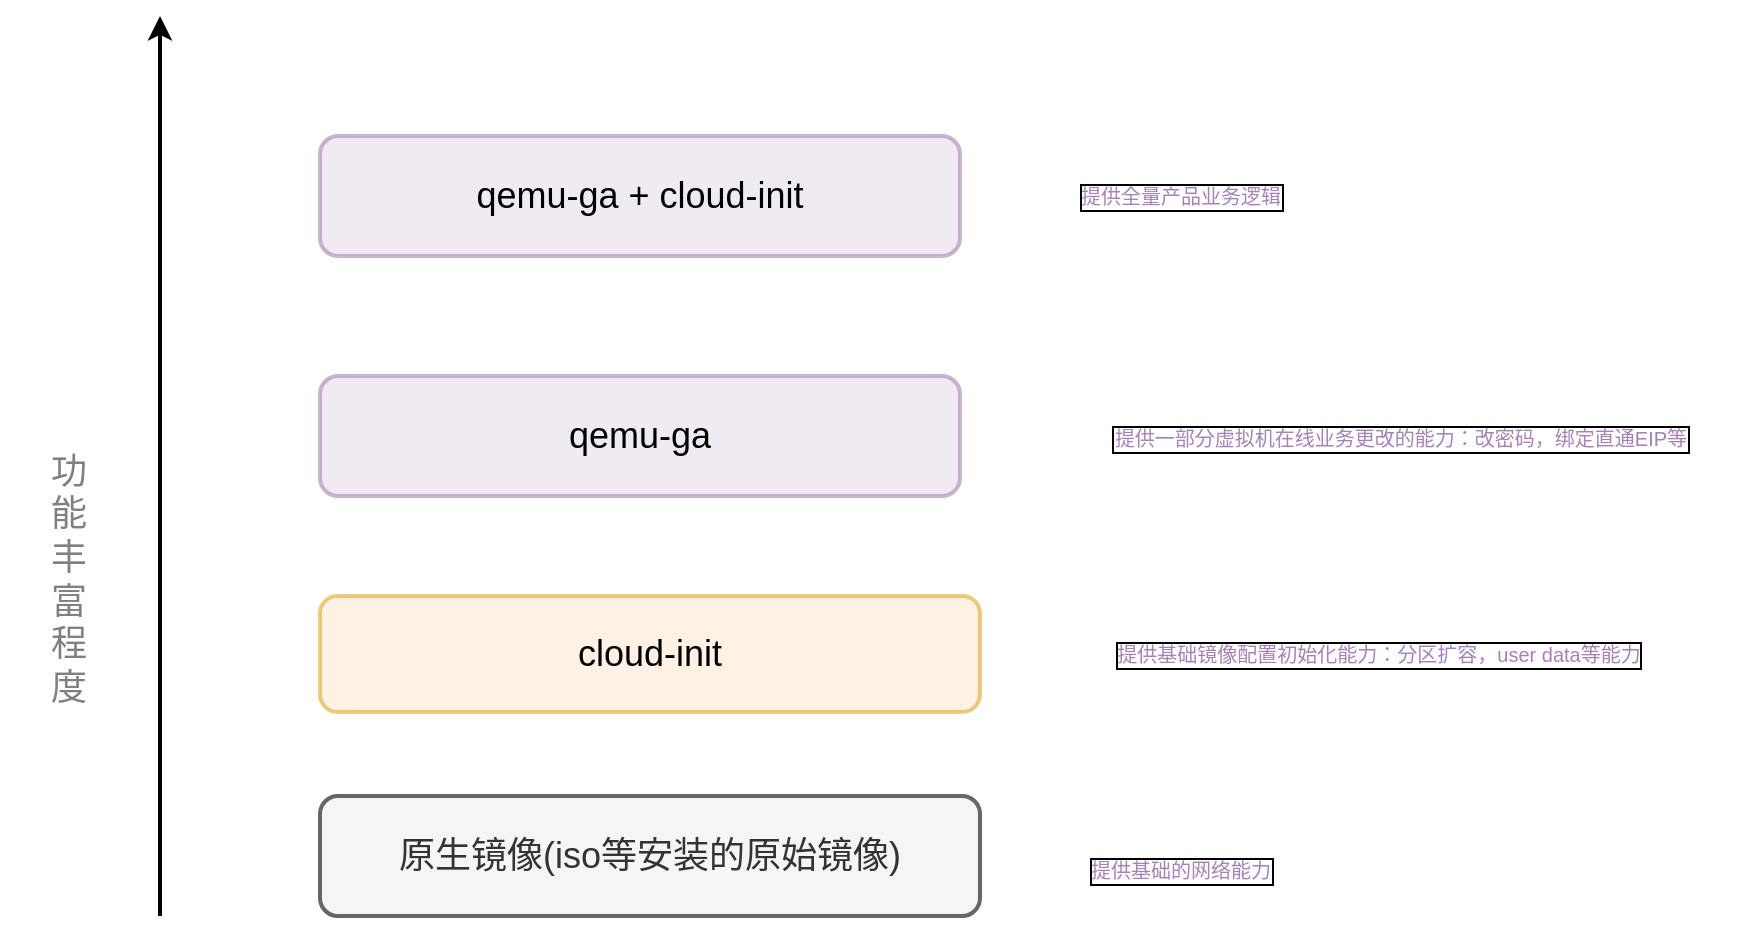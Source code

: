 <mxfile version="19.0.3" type="github">
  <diagram id="3228e29e-7158-1315-38df-8450db1d8a1d" name="Page-1">
    <mxGraphModel dx="1142" dy="706" grid="1" gridSize="10" guides="1" tooltips="1" connect="1" arrows="1" fold="1" page="1" pageScale="1" pageWidth="1169" pageHeight="827" background="none" math="0" shadow="0">
      <root>
        <mxCell id="0" />
        <mxCell id="1" parent="0" />
        <mxCell id="afMAK7cUd1nDVL2L3lqD-21652" value="&lt;font style=&quot;font-size: 18px;&quot;&gt;原生镜像(iso等安装的原始镜像)&lt;/font&gt;" style="rounded=1;whiteSpace=wrap;html=1;strokeWidth=2;fillColor=#f5f5f5;fontColor=#333333;strokeColor=#666666;" vertex="1" parent="1">
          <mxGeometry x="400" y="520" width="330" height="60" as="geometry" />
        </mxCell>
        <mxCell id="afMAK7cUd1nDVL2L3lqD-21653" value="" style="endArrow=classic;html=1;rounded=0;strokeWidth=2;" edge="1" parent="1">
          <mxGeometry width="50" height="50" relative="1" as="geometry">
            <mxPoint x="320" y="580" as="sourcePoint" />
            <mxPoint x="320" y="130" as="targetPoint" />
          </mxGeometry>
        </mxCell>
        <mxCell id="afMAK7cUd1nDVL2L3lqD-21655" value="功&lt;br style=&quot;font-size: 18px;&quot;&gt;能&lt;br style=&quot;font-size: 18px;&quot;&gt;丰&lt;br style=&quot;font-size: 18px;&quot;&gt;富&lt;br style=&quot;font-size: 18px;&quot;&gt;程&lt;br style=&quot;font-size: 18px;&quot;&gt;度" style="text;html=1;resizable=0;autosize=1;align=center;verticalAlign=middle;points=[];fillColor=none;strokeColor=none;rounded=0;labelPosition=center;verticalLabelPosition=middle;flipV=1;flipH=1;spacingTop=3;spacingRight=3;horizontal=1;spacing=7;spacingLeft=10;spacingBottom=7;fontSize=18;fontColor=#808080;" vertex="1" parent="1">
          <mxGeometry x="240" y="334" width="60" height="160" as="geometry" />
        </mxCell>
        <mxCell id="afMAK7cUd1nDVL2L3lqD-21662" value="qemu-ga" style="rounded=1;whiteSpace=wrap;html=1;fontSize=18;strokeWidth=2;opacity=50;fillColor=#e1d5e7;strokeColor=#9673a6;align=center;" vertex="1" parent="1">
          <mxGeometry x="400" y="310" width="320" height="60" as="geometry" />
        </mxCell>
        <mxCell id="afMAK7cUd1nDVL2L3lqD-21663" value="&lt;div style=&quot;&quot;&gt;&lt;span style=&quot;background-color: initial;&quot;&gt;cloud-init&lt;/span&gt;&lt;/div&gt;" style="rounded=1;whiteSpace=wrap;html=1;fontSize=18;strokeWidth=2;glass=0;shadow=0;opacity=50;fillColor=#ffe6cc;strokeColor=#d79b00;align=center;" vertex="1" parent="1">
          <mxGeometry x="400" y="420" width="330" height="58" as="geometry" />
        </mxCell>
        <mxCell id="afMAK7cUd1nDVL2L3lqD-21664" value="qemu-ga + cloud-init" style="rounded=1;whiteSpace=wrap;html=1;fontSize=18;strokeWidth=2;opacity=50;fillColor=#e1d5e7;strokeColor=#9673a6;align=center;" vertex="1" parent="1">
          <mxGeometry x="400" y="190" width="320" height="60" as="geometry" />
        </mxCell>
        <mxCell id="afMAK7cUd1nDVL2L3lqD-21665" value="&lt;font color=&quot;#a680b8&quot;&gt;提供基础的网络能力&lt;/font&gt;" style="text;html=1;align=center;verticalAlign=middle;resizable=0;points=[];autosize=1;strokeColor=none;fillColor=none;fontSize=10;fontColor=#808080;labelBorderColor=default;" vertex="1" parent="1">
          <mxGeometry x="770" y="547" width="120" height="20" as="geometry" />
        </mxCell>
        <mxCell id="afMAK7cUd1nDVL2L3lqD-21666" value="&lt;font color=&quot;#a680b8&quot;&gt;提供基础镜像配置初始化能力：分区扩容，user data等能力&lt;/font&gt;" style="text;html=1;align=center;verticalAlign=middle;resizable=0;points=[];autosize=1;strokeColor=none;fillColor=none;fontSize=10;fontColor=#808080;labelBorderColor=default;" vertex="1" parent="1">
          <mxGeometry x="764" y="439" width="330" height="20" as="geometry" />
        </mxCell>
        <mxCell id="afMAK7cUd1nDVL2L3lqD-21667" value="&lt;font color=&quot;#a680b8&quot;&gt;提供一部分虚拟机在线业务更改的能力：改密码，绑定直通EIP等&lt;/font&gt;" style="text;html=1;align=center;verticalAlign=middle;resizable=0;points=[];autosize=1;strokeColor=none;fillColor=none;fontSize=10;fontColor=#808080;labelBorderColor=default;" vertex="1" parent="1">
          <mxGeometry x="760" y="331" width="360" height="20" as="geometry" />
        </mxCell>
        <mxCell id="afMAK7cUd1nDVL2L3lqD-21668" value="&lt;font color=&quot;#a680b8&quot;&gt;提供全量产品业务逻辑&lt;/font&gt;" style="text;html=1;align=center;verticalAlign=middle;resizable=0;points=[];autosize=1;strokeColor=none;fillColor=none;fontSize=10;fontColor=#808080;labelBorderColor=default;" vertex="1" parent="1">
          <mxGeometry x="760" y="210" width="140" height="20" as="geometry" />
        </mxCell>
      </root>
    </mxGraphModel>
  </diagram>
</mxfile>
